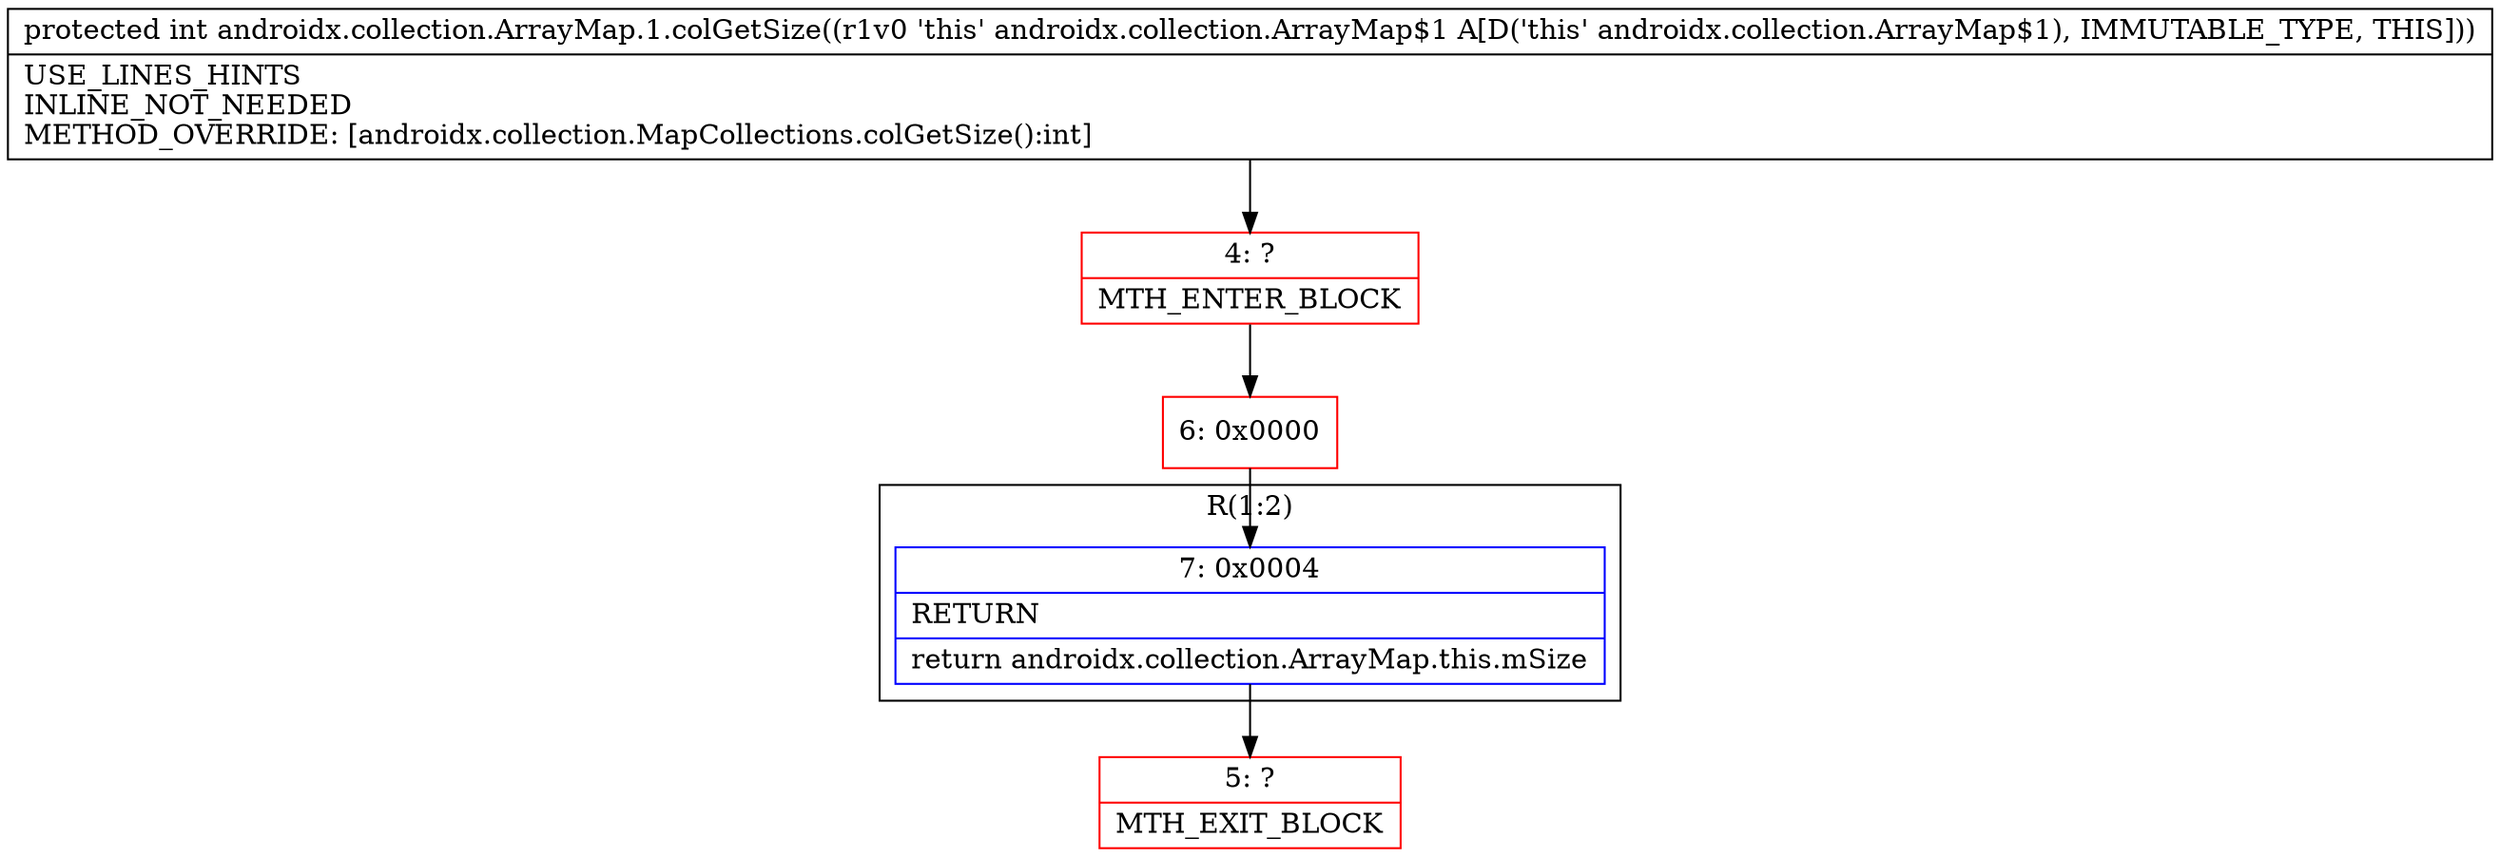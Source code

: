 digraph "CFG forandroidx.collection.ArrayMap.1.colGetSize()I" {
subgraph cluster_Region_162945493 {
label = "R(1:2)";
node [shape=record,color=blue];
Node_7 [shape=record,label="{7\:\ 0x0004|RETURN\l|return androidx.collection.ArrayMap.this.mSize\l}"];
}
Node_4 [shape=record,color=red,label="{4\:\ ?|MTH_ENTER_BLOCK\l}"];
Node_6 [shape=record,color=red,label="{6\:\ 0x0000}"];
Node_5 [shape=record,color=red,label="{5\:\ ?|MTH_EXIT_BLOCK\l}"];
MethodNode[shape=record,label="{protected int androidx.collection.ArrayMap.1.colGetSize((r1v0 'this' androidx.collection.ArrayMap$1 A[D('this' androidx.collection.ArrayMap$1), IMMUTABLE_TYPE, THIS]))  | USE_LINES_HINTS\lINLINE_NOT_NEEDED\lMETHOD_OVERRIDE: [androidx.collection.MapCollections.colGetSize():int]\l}"];
MethodNode -> Node_4;Node_7 -> Node_5;
Node_4 -> Node_6;
Node_6 -> Node_7;
}


